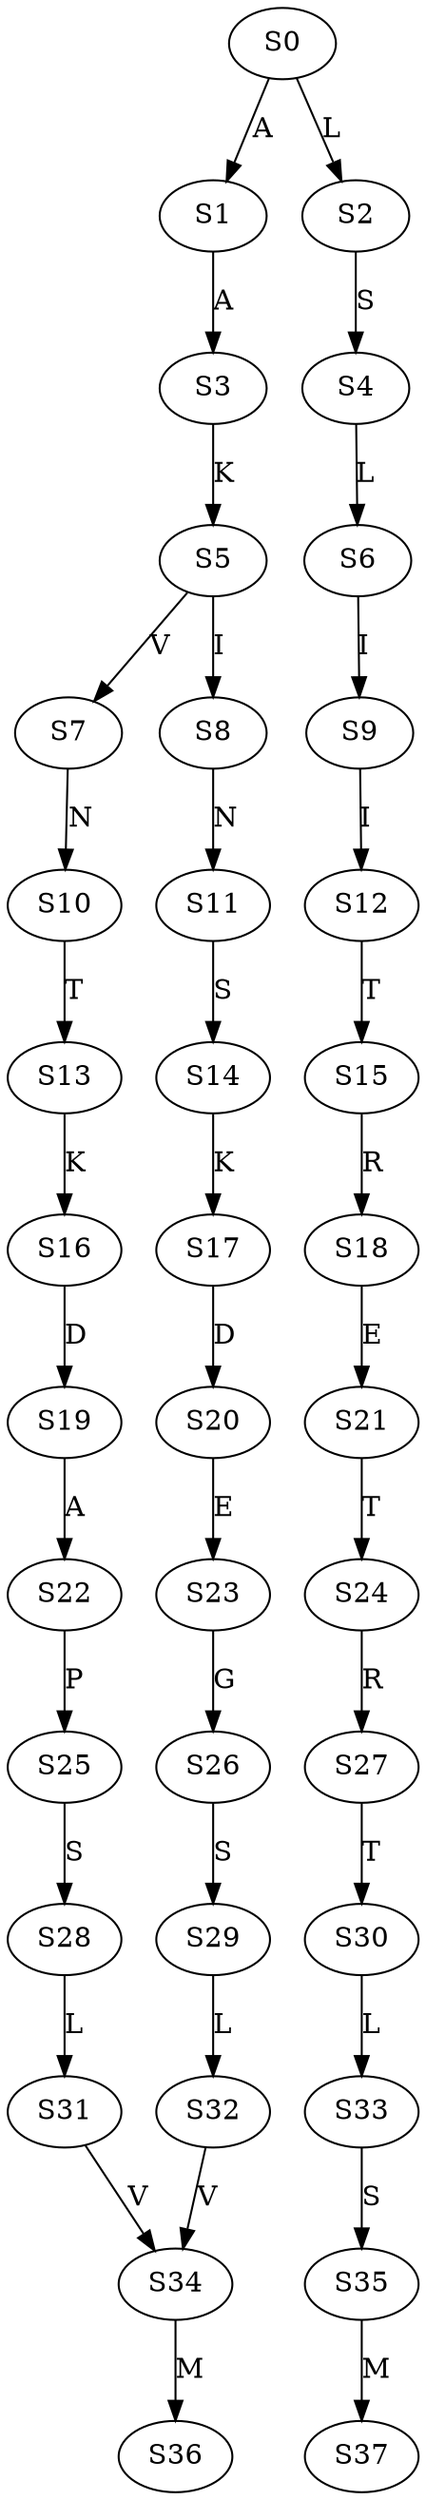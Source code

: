strict digraph  {
	S0 -> S1 [ label = A ];
	S0 -> S2 [ label = L ];
	S1 -> S3 [ label = A ];
	S2 -> S4 [ label = S ];
	S3 -> S5 [ label = K ];
	S4 -> S6 [ label = L ];
	S5 -> S7 [ label = V ];
	S5 -> S8 [ label = I ];
	S6 -> S9 [ label = I ];
	S7 -> S10 [ label = N ];
	S8 -> S11 [ label = N ];
	S9 -> S12 [ label = I ];
	S10 -> S13 [ label = T ];
	S11 -> S14 [ label = S ];
	S12 -> S15 [ label = T ];
	S13 -> S16 [ label = K ];
	S14 -> S17 [ label = K ];
	S15 -> S18 [ label = R ];
	S16 -> S19 [ label = D ];
	S17 -> S20 [ label = D ];
	S18 -> S21 [ label = E ];
	S19 -> S22 [ label = A ];
	S20 -> S23 [ label = E ];
	S21 -> S24 [ label = T ];
	S22 -> S25 [ label = P ];
	S23 -> S26 [ label = G ];
	S24 -> S27 [ label = R ];
	S25 -> S28 [ label = S ];
	S26 -> S29 [ label = S ];
	S27 -> S30 [ label = T ];
	S28 -> S31 [ label = L ];
	S29 -> S32 [ label = L ];
	S30 -> S33 [ label = L ];
	S31 -> S34 [ label = V ];
	S32 -> S34 [ label = V ];
	S33 -> S35 [ label = S ];
	S34 -> S36 [ label = M ];
	S35 -> S37 [ label = M ];
}
